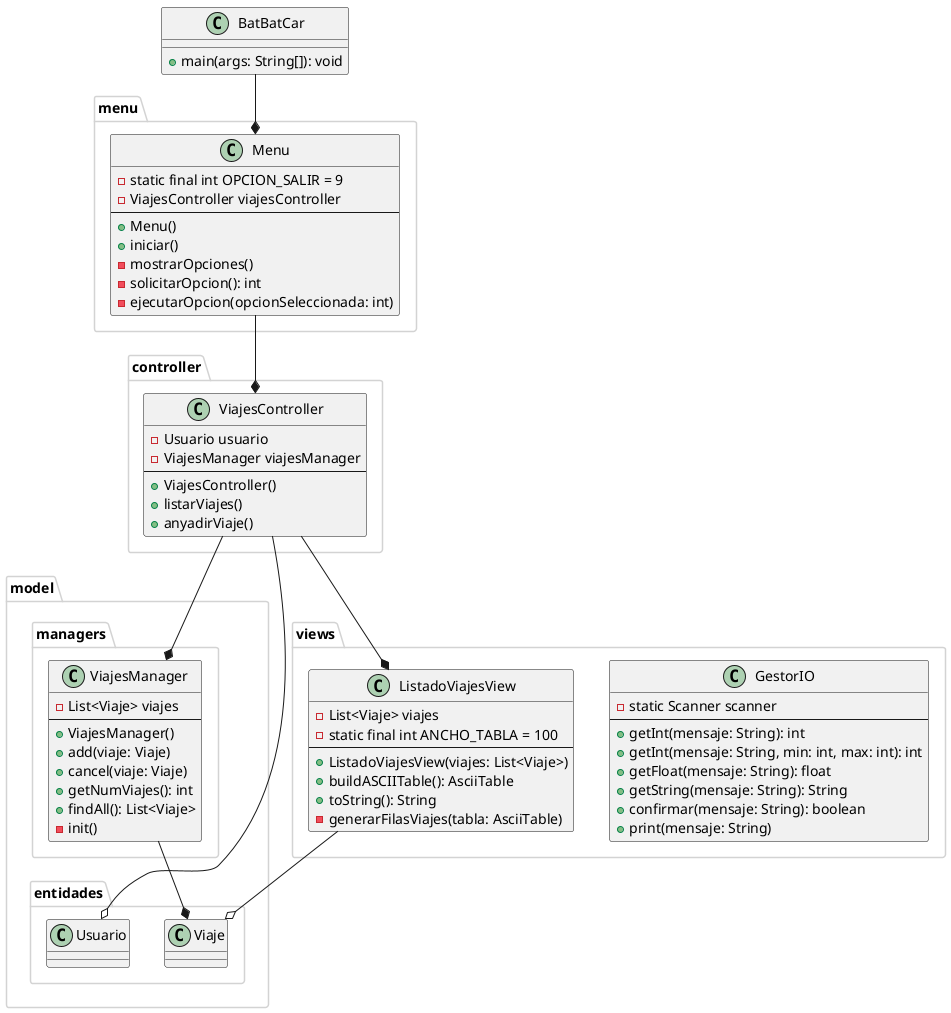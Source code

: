 @startuml

skinparam package {
    BorderColor lightgrey
}

package controller {
    class ViajesController {
        - Usuario usuario
        - ViajesManager viajesManager
        --
        + ViajesController()
        + listarViajes()
        + anyadirViaje()
    }
}

package model.managers {
    class ViajesManager {
        - List<Viaje> viajes
        --
        + ViajesManager()
        + add(viaje: Viaje)
        + cancel(viaje: Viaje)
        + getNumViajes(): int
        + findAll(): List<Viaje>
        - init()
    }
}

package model.entidades {
    class Viaje {
    }
}

package model.entidades {
    class Usuario {
    }
}

package views {
class GestorIO {
        - static Scanner scanner
        --
        + getInt(mensaje: String): int
        + getInt(mensaje: String, min: int, max: int): int
        + getFloat(mensaje: String): float
        + getString(mensaje: String): String
        + confirmar(mensaje: String): boolean
        + print(mensaje: String)
    }

    class ListadoViajesView {
        - List<Viaje> viajes
        - static final int ANCHO_TABLA = 100
        --
        + ListadoViajesView(viajes: List<Viaje>)
        + buildASCIITable(): AsciiTable
        + toString(): String
        - generarFilasViajes(tabla: AsciiTable)
    }
}

package menu {
    class Menu {
        - static final int OPCION_SALIR = 9
        - ViajesController viajesController
        --
        + Menu()
        + iniciar()
        - mostrarOpciones()
        - solicitarOpcion(): int
        - ejecutarOpcion(opcionSeleccionada: int)
    }
}


    class BatBatCar {
        + main(args: String[]): void
    }

BatBatCar --* Menu
ViajesController --* ViajesManager
ViajesController --* ListadoViajesView

ViajesController --o Usuario
ListadoViajesView --o Viaje
ViajesManager --* Viaje
Menu --* ViajesController

@enduml

